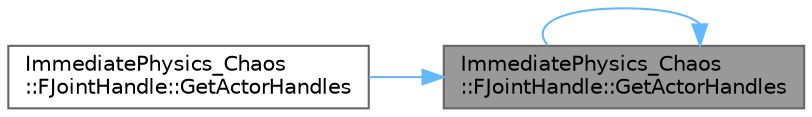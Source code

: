 digraph "ImmediatePhysics_Chaos::FJointHandle::GetActorHandles"
{
 // INTERACTIVE_SVG=YES
 // LATEX_PDF_SIZE
  bgcolor="transparent";
  edge [fontname=Helvetica,fontsize=10,labelfontname=Helvetica,labelfontsize=10];
  node [fontname=Helvetica,fontsize=10,shape=box,height=0.2,width=0.4];
  rankdir="RL";
  Node1 [id="Node000001",label="ImmediatePhysics_Chaos\l::FJointHandle::GetActorHandles",height=0.2,width=0.4,color="gray40", fillcolor="grey60", style="filled", fontcolor="black",tooltip=" "];
  Node1 -> Node1 [id="edge1_Node000001_Node000001",dir="back",color="steelblue1",style="solid",tooltip=" "];
  Node1 -> Node2 [id="edge2_Node000001_Node000002",dir="back",color="steelblue1",style="solid",tooltip=" "];
  Node2 [id="Node000002",label="ImmediatePhysics_Chaos\l::FJointHandle::GetActorHandles",height=0.2,width=0.4,color="grey40", fillcolor="white", style="filled",URL="$d2/d44/structImmediatePhysics__Chaos_1_1FJointHandle.html#a44a3d98914ff8b03c5765b30399e95ca",tooltip=" "];
}
